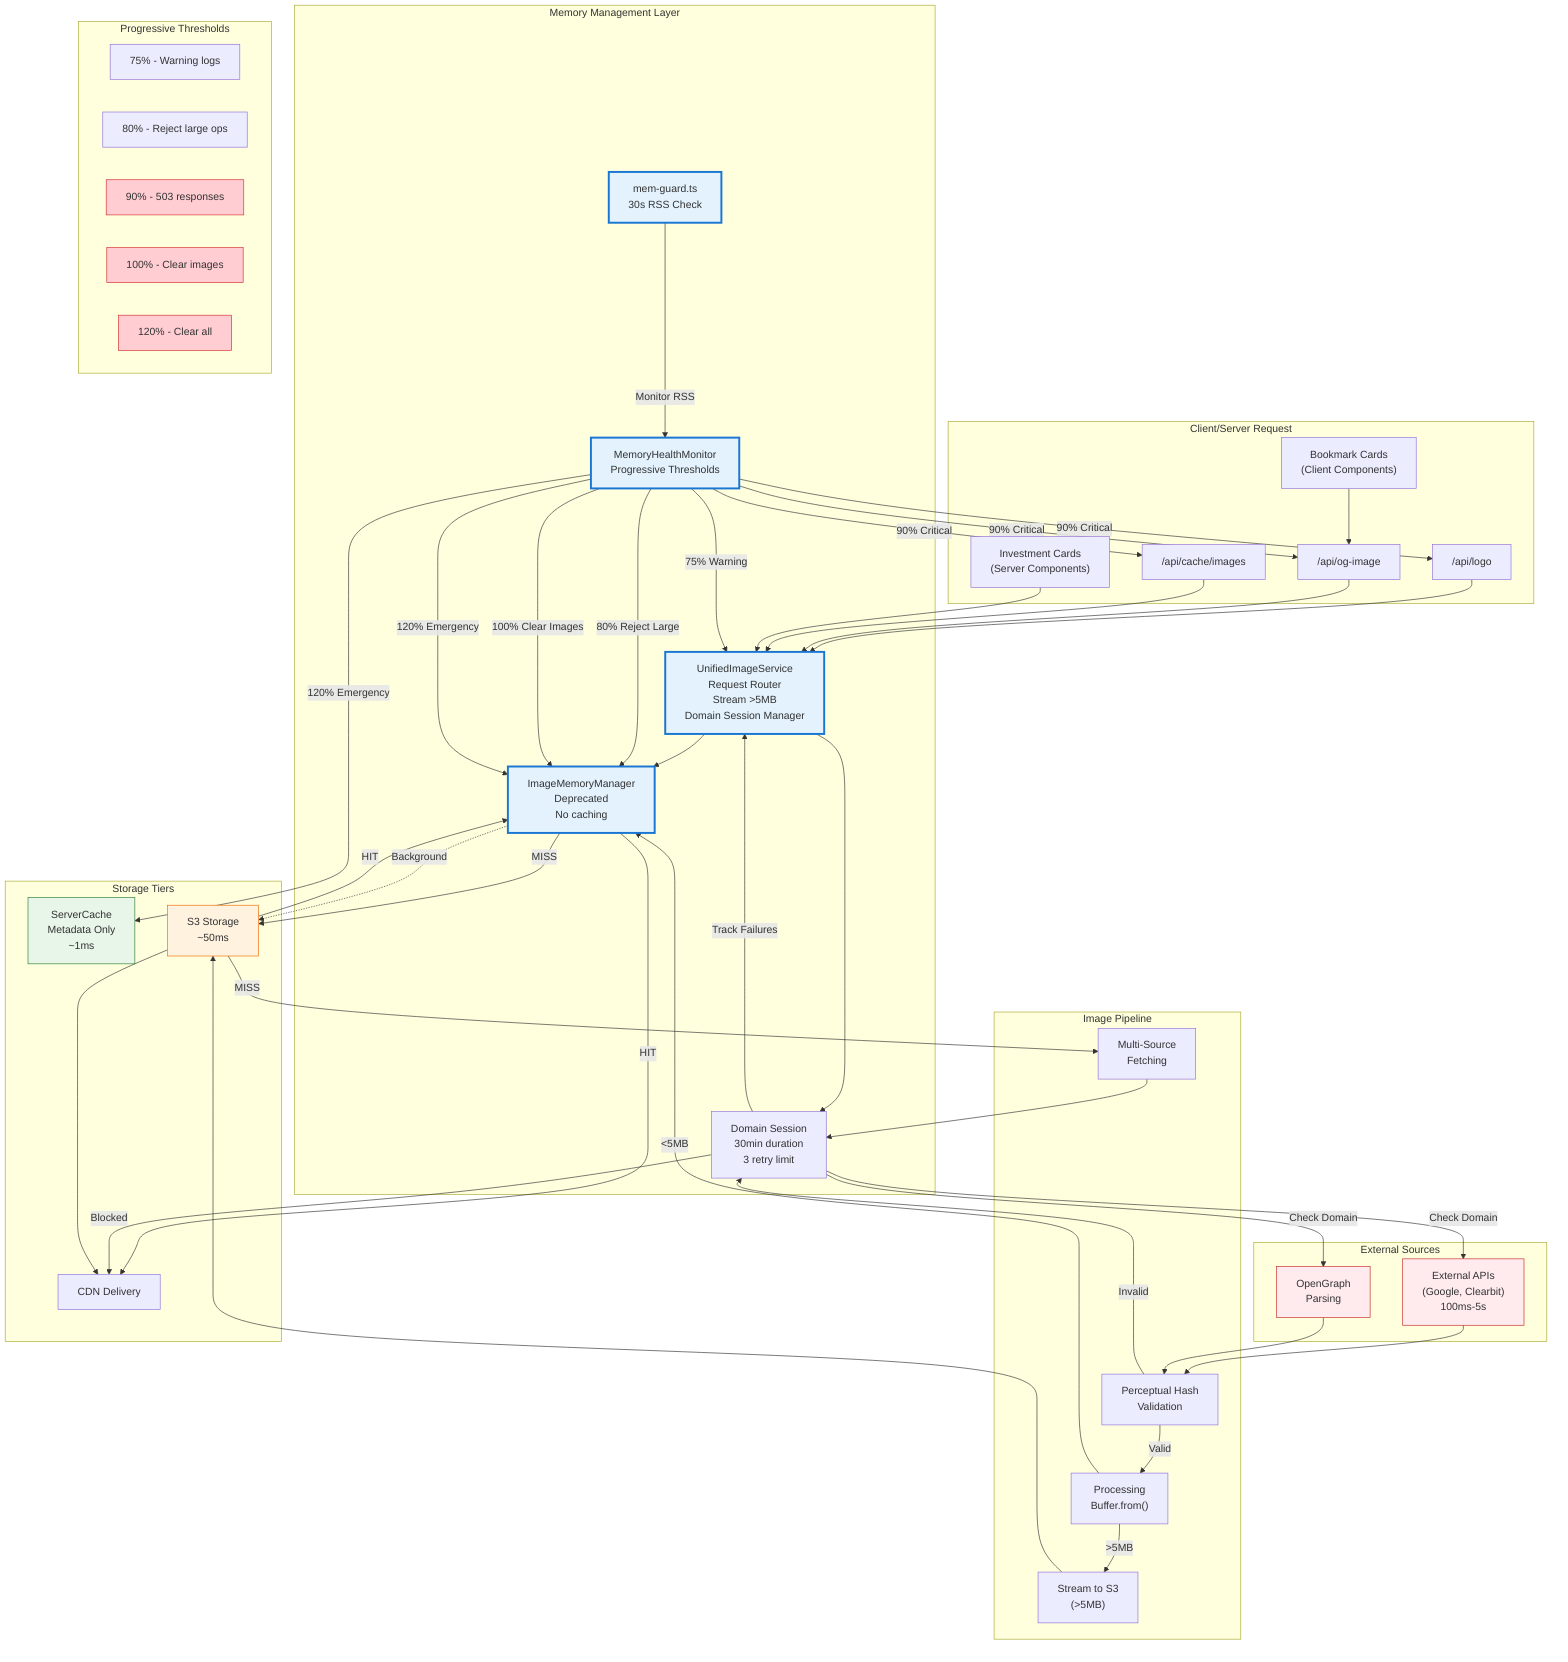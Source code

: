 graph TD
    subgraph "Client/Server Request"
        A["/api/logo"]
        B["/api/og-image"]
        C["/api/cache/images"]
        D["Investment Cards<br/>(Server Components)"]
        E["Bookmark Cards<br/>(Client Components)"]
    end

    subgraph "Memory Management Layer"
        MM1["ImageMemoryManager<br/>Deprecated<br/>No caching"]
        MM2["UnifiedImageService<br/>Request Router<br/>Stream >5MB<br/>Domain Session Manager"]
        MM3["MemoryHealthMonitor<br/>Progressive Thresholds"]
        MM4["mem-guard.ts<br/>30s RSS Check"]
        MM5["Domain Session<br/>30min duration<br/>3 retry limit"]
    end

    subgraph "Image Pipeline"
        F["Multi-Source<br/>Fetching"]
        G["Perceptual Hash<br/>Validation"]
        H["Processing<br/>Buffer.from()"]
        ST["Stream to S3<br/>(>5MB)"]
    end
    
    subgraph "Storage Tiers"
        I["ServerCache<br/>Metadata Only<br/>~1ms"]
        J["S3 Storage<br/>~50ms"]
        K["CDN Delivery"]
    end
    
    subgraph "External Sources"
        L["External APIs<br/>(Google, Clearbit)<br/>100ms-5s"]
        M["OpenGraph<br/>Parsing"]
    end

    %% Request flows
    A --> MM2
    B --> MM2
    C --> MM2
    D --> MM2
    E --> B

    %% Memory management
    MM2 --> MM1
    MM1 -->|HIT| K
    MM1 -->|MISS| J
    J -->|HIT| MM1
    J -->|MISS| F
    
    %% Fetching pipeline
    F --> MM5
    MM5 -->|"Check Domain"| L
    MM5 -->|"Check Domain"| M
    MM5 -->|"Blocked"| K
    L --> G
    M --> G
    G -->|Valid| H
    G -->|Invalid| MM5
    H -->|">5MB"| ST
    H -->|"<5MB"| MM1
    ST --> J
    
    %% Domain session management
    MM2 --> MM5
    MM5 -->|"Track Failures"| MM2
    
    %% Background persistence
    MM1 -.->|Background| J
    J --> K

    %% Memory pressure monitoring
    MM4 -->|"Monitor RSS"| MM3
    MM3 -->|"75% Warning"| MM2
    MM3 -->|"80% Reject Large"| MM1
    MM3 -->|"90% Critical"| A & B & C
    MM3 -->|"100% Clear Images"| MM1
    MM3 -->|"120% Emergency"| MM1 & I

    subgraph "Progressive Thresholds"
        T1["75% - Warning logs"]
        T2["80% - Reject large ops"]
        T3["90% - 503 responses"]
        T4["100% - Clear images"]
        T5["120% - Clear all"]
    end

    %% Styling
    classDef memory fill:#e3f2fd,stroke:#1976d2,stroke-width:3px
    classDef fast fill:#e8f5e9,stroke:#2e7d32
    classDef medium fill:#fff3e0,stroke:#ef6c00
    classDef slow fill:#ffebee,stroke:#c62828
    classDef critical fill:#ffcdd2,stroke:#d32f2f
    
    class MM1,MM2,MM3,MM4 memory
    class I fast
    class J medium
    class L,M slow
    class T3,T4,T5 critical
